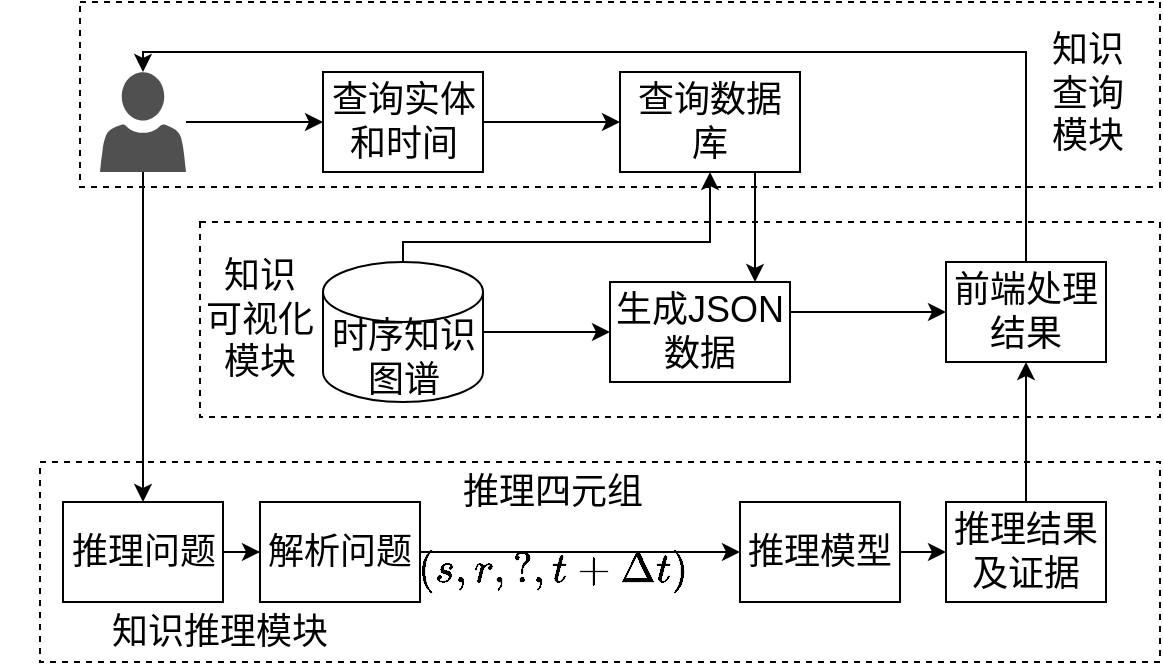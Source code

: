 <mxfile version="26.2.8" pages="2">
  <diagram name="第 1 页" id="uNEYRUfXLUtX-ROXEr5c">
    <mxGraphModel dx="1815" dy="712" grid="1" gridSize="10" guides="1" tooltips="1" connect="1" arrows="1" fold="1" page="1" pageScale="1" pageWidth="827" pageHeight="1169" background="none" math="1" shadow="0">
      <root>
        <mxCell id="0" />
        <mxCell id="1" parent="0" />
        <mxCell id="2IlTXOjXJn3LGYTGRPYW-18" value="" style="rounded=0;whiteSpace=wrap;html=1;dashed=1;fontSize=18;" vertex="1" parent="1">
          <mxGeometry y="340" width="480" height="97.5" as="geometry" />
        </mxCell>
        <mxCell id="2IlTXOjXJn3LGYTGRPYW-19" value="" style="rounded=0;whiteSpace=wrap;html=1;dashed=1;fontSize=18;" vertex="1" parent="1">
          <mxGeometry x="-80" y="460" width="560" height="100" as="geometry" />
        </mxCell>
        <mxCell id="2IlTXOjXJn3LGYTGRPYW-8" value="" style="rounded=0;whiteSpace=wrap;html=1;dashed=1;fontSize=18;" vertex="1" parent="1">
          <mxGeometry x="-60" y="230" width="540" height="92.5" as="geometry" />
        </mxCell>
        <mxCell id="2IlTXOjXJn3LGYTGRPYW-5" style="edgeStyle=orthogonalEdgeStyle;rounded=0;orthogonalLoop=1;jettySize=auto;html=1;fontSize=18;" edge="1" parent="1" source="Z9u9iKhrueZCaPphjV57-1" target="Z9u9iKhrueZCaPphjV57-13">
          <mxGeometry relative="1" as="geometry" />
        </mxCell>
        <mxCell id="2IlTXOjXJn3LGYTGRPYW-25" style="edgeStyle=orthogonalEdgeStyle;rounded=0;orthogonalLoop=1;jettySize=auto;html=1;entryX=0.5;entryY=1;entryDx=0;entryDy=0;fontSize=18;" edge="1" parent="1" source="Z9u9iKhrueZCaPphjV57-1" target="Z9u9iKhrueZCaPphjV57-4">
          <mxGeometry relative="1" as="geometry">
            <Array as="points">
              <mxPoint x="102" y="350" />
              <mxPoint x="255" y="350" />
            </Array>
          </mxGeometry>
        </mxCell>
        <mxCell id="Z9u9iKhrueZCaPphjV57-1" value="时序知识图谱" style="shape=cylinder3;whiteSpace=wrap;html=1;boundedLbl=1;backgroundOutline=1;size=15;fontSize=18;" vertex="1" parent="1">
          <mxGeometry x="61.5" y="360" width="80" height="70" as="geometry" />
        </mxCell>
        <mxCell id="Z9u9iKhrueZCaPphjV57-16" style="edgeStyle=orthogonalEdgeStyle;rounded=0;orthogonalLoop=1;jettySize=auto;html=1;fontSize=18;" edge="1" parent="1" source="Z9u9iKhrueZCaPphjV57-2" target="Z9u9iKhrueZCaPphjV57-4">
          <mxGeometry relative="1" as="geometry" />
        </mxCell>
        <mxCell id="Z9u9iKhrueZCaPphjV57-2" value="查询&lt;span style=&quot;background-color: transparent; color: light-dark(rgb(0, 0, 0), rgb(255, 255, 255));&quot;&gt;实体和时间&lt;/span&gt;" style="rounded=0;whiteSpace=wrap;html=1;fontSize=18;" vertex="1" parent="1">
          <mxGeometry x="61.5" y="265" width="80" height="50" as="geometry" />
        </mxCell>
        <mxCell id="2IlTXOjXJn3LGYTGRPYW-13" style="edgeStyle=orthogonalEdgeStyle;rounded=0;orthogonalLoop=1;jettySize=auto;html=1;exitX=0.75;exitY=1;exitDx=0;exitDy=0;fontSize=18;" edge="1" parent="1" source="Z9u9iKhrueZCaPphjV57-4" target="Z9u9iKhrueZCaPphjV57-13">
          <mxGeometry relative="1" as="geometry">
            <Array as="points">
              <mxPoint x="270" y="380" />
              <mxPoint x="270" y="380" />
            </Array>
          </mxGeometry>
        </mxCell>
        <mxCell id="Z9u9iKhrueZCaPphjV57-4" value="查询数据库" style="rounded=0;whiteSpace=wrap;html=1;fontSize=18;" vertex="1" parent="1">
          <mxGeometry x="210" y="265" width="90" height="50" as="geometry" />
        </mxCell>
        <mxCell id="Z9u9iKhrueZCaPphjV57-21" style="edgeStyle=orthogonalEdgeStyle;rounded=0;orthogonalLoop=1;jettySize=auto;html=1;fontSize=18;" edge="1" parent="1" source="Z9u9iKhrueZCaPphjV57-7" target="Z9u9iKhrueZCaPphjV57-8">
          <mxGeometry relative="1" as="geometry" />
        </mxCell>
        <mxCell id="Z9u9iKhrueZCaPphjV57-7" value="推理问题" style="rounded=0;whiteSpace=wrap;html=1;fontSize=18;" vertex="1" parent="1">
          <mxGeometry x="-68.5" y="480" width="80" height="50" as="geometry" />
        </mxCell>
        <mxCell id="Z9u9iKhrueZCaPphjV57-23" style="edgeStyle=orthogonalEdgeStyle;rounded=0;orthogonalLoop=1;jettySize=auto;html=1;entryX=0;entryY=0.5;entryDx=0;entryDy=0;fontSize=18;" edge="1" parent="1" source="Z9u9iKhrueZCaPphjV57-8" target="Z9u9iKhrueZCaPphjV57-22">
          <mxGeometry relative="1" as="geometry" />
        </mxCell>
        <mxCell id="Z9u9iKhrueZCaPphjV57-24" value="&lt;span&gt;推理四元组&lt;/span&gt;&lt;div&gt;&lt;span&gt;$$(s,r,?,t+\Delta t)$$&lt;/span&gt;&lt;/div&gt;" style="edgeLabel;html=1;align=center;verticalAlign=middle;resizable=0;points=[];fontSize=18;labelBackgroundColor=none;fontColor=default;" vertex="1" connectable="0" parent="Z9u9iKhrueZCaPphjV57-23">
          <mxGeometry x="-0.177" y="1" relative="1" as="geometry">
            <mxPoint as="offset" />
          </mxGeometry>
        </mxCell>
        <mxCell id="Z9u9iKhrueZCaPphjV57-8" value="解析问题" style="rounded=0;whiteSpace=wrap;html=1;fontSize=18;" vertex="1" parent="1">
          <mxGeometry x="30" y="480" width="80" height="50" as="geometry" />
        </mxCell>
        <mxCell id="2IlTXOjXJn3LGYTGRPYW-14" value="" style="edgeStyle=orthogonalEdgeStyle;rounded=0;orthogonalLoop=1;jettySize=auto;html=1;fontSize=18;" edge="1" parent="1" source="Z9u9iKhrueZCaPphjV57-11" target="Z9u9iKhrueZCaPphjV57-14">
          <mxGeometry relative="1" as="geometry" />
        </mxCell>
        <mxCell id="Z9u9iKhrueZCaPphjV57-11" value="推理结果及证据" style="rounded=0;whiteSpace=wrap;html=1;fontSize=18;" vertex="1" parent="1">
          <mxGeometry x="373" y="480" width="80" height="50" as="geometry" />
        </mxCell>
        <mxCell id="2IlTXOjXJn3LGYTGRPYW-6" style="edgeStyle=orthogonalEdgeStyle;rounded=0;orthogonalLoop=1;jettySize=auto;html=1;entryX=0;entryY=0.5;entryDx=0;entryDy=0;fontSize=18;" edge="1" parent="1" source="Z9u9iKhrueZCaPphjV57-13" target="Z9u9iKhrueZCaPphjV57-14">
          <mxGeometry relative="1" as="geometry">
            <Array as="points">
              <mxPoint x="310" y="385" />
              <mxPoint x="310" y="385" />
            </Array>
          </mxGeometry>
        </mxCell>
        <mxCell id="Z9u9iKhrueZCaPphjV57-13" value="生成JSON数据" style="rounded=0;whiteSpace=wrap;html=1;fontSize=18;" vertex="1" parent="1">
          <mxGeometry x="205" y="370" width="90" height="50" as="geometry" />
        </mxCell>
        <mxCell id="Z9u9iKhrueZCaPphjV57-14" value="前端处理结果" style="rounded=0;whiteSpace=wrap;html=1;fontSize=18;" vertex="1" parent="1">
          <mxGeometry x="373" y="360" width="80" height="50" as="geometry" />
        </mxCell>
        <mxCell id="Z9u9iKhrueZCaPphjV57-25" style="edgeStyle=orthogonalEdgeStyle;rounded=0;orthogonalLoop=1;jettySize=auto;html=1;entryX=0;entryY=0.5;entryDx=0;entryDy=0;fontSize=18;" edge="1" parent="1" source="Z9u9iKhrueZCaPphjV57-22" target="Z9u9iKhrueZCaPphjV57-11">
          <mxGeometry relative="1" as="geometry" />
        </mxCell>
        <mxCell id="Z9u9iKhrueZCaPphjV57-22" value="推理模型" style="rounded=0;whiteSpace=wrap;html=1;fontSize=18;" vertex="1" parent="1">
          <mxGeometry x="270" y="480" width="80" height="50" as="geometry" />
        </mxCell>
        <mxCell id="2IlTXOjXJn3LGYTGRPYW-12" style="edgeStyle=orthogonalEdgeStyle;rounded=0;orthogonalLoop=1;jettySize=auto;html=1;entryX=0;entryY=0.5;entryDx=0;entryDy=0;fontSize=18;" edge="1" parent="1" source="2IlTXOjXJn3LGYTGRPYW-4" target="Z9u9iKhrueZCaPphjV57-2">
          <mxGeometry relative="1" as="geometry" />
        </mxCell>
        <mxCell id="2IlTXOjXJn3LGYTGRPYW-17" style="edgeStyle=orthogonalEdgeStyle;rounded=0;orthogonalLoop=1;jettySize=auto;html=1;fontSize=18;" edge="1" parent="1" source="2IlTXOjXJn3LGYTGRPYW-4" target="Z9u9iKhrueZCaPphjV57-7">
          <mxGeometry relative="1" as="geometry" />
        </mxCell>
        <mxCell id="2IlTXOjXJn3LGYTGRPYW-4" value="" style="sketch=0;pointerEvents=1;shadow=0;dashed=0;html=1;strokeColor=none;labelPosition=center;verticalLabelPosition=bottom;verticalAlign=top;align=center;fillColor=#505050;shape=mxgraph.mscae.intune.account_portal;fontSize=18;" vertex="1" parent="1">
          <mxGeometry x="-50" y="265" width="43" height="50" as="geometry" />
        </mxCell>
        <mxCell id="2IlTXOjXJn3LGYTGRPYW-15" style="edgeStyle=orthogonalEdgeStyle;rounded=0;orthogonalLoop=1;jettySize=auto;html=1;entryX=0.5;entryY=0;entryDx=0;entryDy=0;entryPerimeter=0;fontSize=18;" edge="1" parent="1" source="Z9u9iKhrueZCaPphjV57-14" target="2IlTXOjXJn3LGYTGRPYW-4">
          <mxGeometry relative="1" as="geometry">
            <Array as="points">
              <mxPoint x="413" y="255" />
              <mxPoint x="-28" y="255" />
            </Array>
          </mxGeometry>
        </mxCell>
        <mxCell id="2IlTXOjXJn3LGYTGRPYW-21" value="&lt;font&gt;知识&lt;/font&gt;&lt;div&gt;&lt;font&gt;查询&lt;/font&gt;&lt;div&gt;&lt;font&gt;模块&lt;/font&gt;&lt;/div&gt;&lt;/div&gt;" style="text;html=1;align=center;verticalAlign=middle;whiteSpace=wrap;rounded=0;fontFamily=Helvetica;fontSize=18;fontColor=default;labelBackgroundColor=none;" vertex="1" parent="1">
          <mxGeometry x="414" y="261.25" width="60" height="30" as="geometry" />
        </mxCell>
        <mxCell id="2IlTXOjXJn3LGYTGRPYW-22" value="知识&lt;div&gt;可视化&lt;div&gt;模块&lt;/div&gt;&lt;/div&gt;" style="text;html=1;align=center;verticalAlign=middle;whiteSpace=wrap;rounded=0;fontFamily=Helvetica;fontSize=18;fontColor=default;labelBackgroundColor=none;" vertex="1" parent="1">
          <mxGeometry y="373.75" width="60" height="30" as="geometry" />
        </mxCell>
        <mxCell id="2IlTXOjXJn3LGYTGRPYW-23" value="知识推理&lt;span style=&quot;background-color: transparent; color: light-dark(rgb(0, 0, 0), rgb(255, 255, 255));&quot;&gt;模块&lt;/span&gt;" style="text;html=1;align=center;verticalAlign=middle;whiteSpace=wrap;rounded=0;fontFamily=Helvetica;fontSize=18;fontColor=default;labelBackgroundColor=none;" vertex="1" parent="1">
          <mxGeometry x="-100" y="530" width="220" height="30" as="geometry" />
        </mxCell>
      </root>
    </mxGraphModel>
  </diagram>
  <diagram id="CphIm7i9wEvNq5EKKayd" name="第 2 页">
    <mxGraphModel dx="1169" dy="605" grid="1" gridSize="10" guides="1" tooltips="1" connect="1" arrows="1" fold="1" page="1" pageScale="1" pageWidth="827" pageHeight="1169" math="1" shadow="0">
      <root>
        <mxCell id="0" />
        <mxCell id="1" parent="0" />
        <mxCell id="Igd1fLEBsp-cL0iMOGw7-1" value="" style="sketch=0;pointerEvents=1;shadow=0;dashed=0;html=1;strokeColor=none;labelPosition=center;verticalLabelPosition=bottom;verticalAlign=top;align=center;fillColor=#505050;shape=mxgraph.mscae.intune.account_portal" vertex="1" parent="1">
          <mxGeometry x="190" y="280" width="43" height="50" as="geometry" />
        </mxCell>
      </root>
    </mxGraphModel>
  </diagram>
</mxfile>
